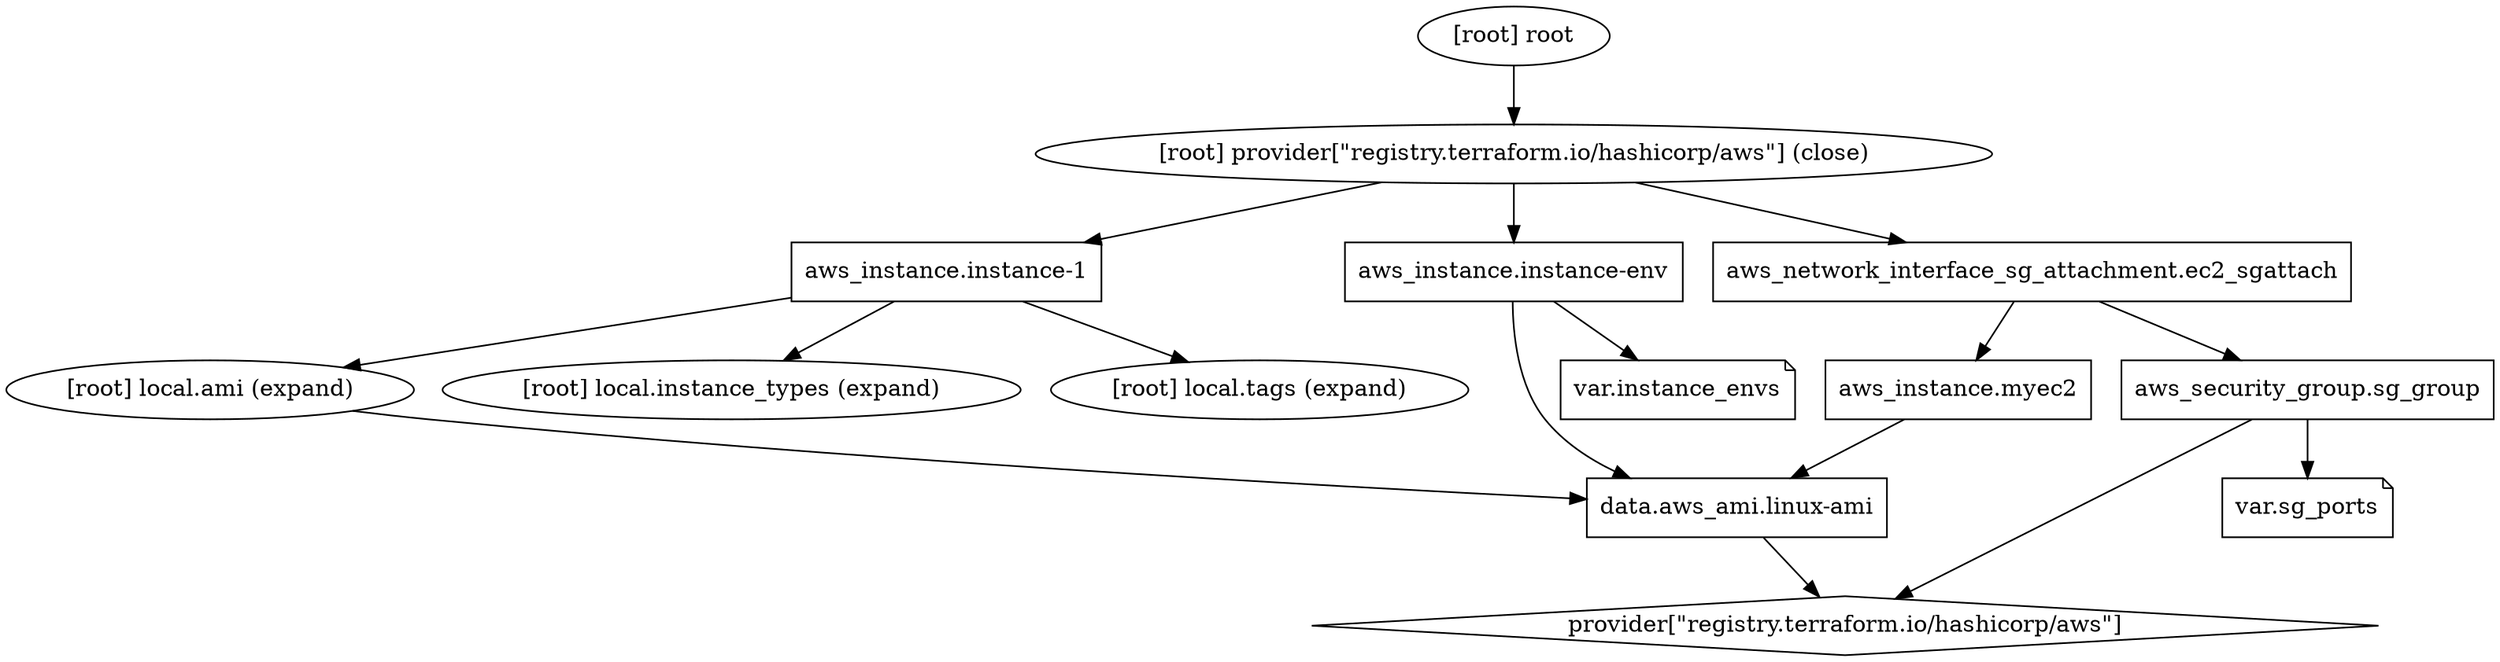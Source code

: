 digraph {
	compound = "true"
	newrank = "true"
	subgraph "root" {
		"[root] aws_instance.instance-1 (expand)" [label = "aws_instance.instance-1", shape = "box"]
		"[root] aws_instance.instance-env (expand)" [label = "aws_instance.instance-env", shape = "box"]
		"[root] aws_instance.myec2 (expand)" [label = "aws_instance.myec2", shape = "box"]
		"[root] aws_network_interface_sg_attachment.ec2_sgattach (expand)" [label = "aws_network_interface_sg_attachment.ec2_sgattach", shape = "box"]
		"[root] aws_security_group.sg_group (expand)" [label = "aws_security_group.sg_group", shape = "box"]
		"[root] data.aws_ami.linux-ami (expand)" [label = "data.aws_ami.linux-ami", shape = "box"]
		"[root] provider[\"registry.terraform.io/hashicorp/aws\"]" [label = "provider[\"registry.terraform.io/hashicorp/aws\"]", shape = "diamond"]
		"[root] var.instance_envs" [label = "var.instance_envs", shape = "note"]
		"[root] var.sg_ports" [label = "var.sg_ports", shape = "note"]
		"[root] aws_instance.instance-1 (expand)" -> "[root] local.ami (expand)"
		"[root] aws_instance.instance-1 (expand)" -> "[root] local.instance_types (expand)"
		"[root] aws_instance.instance-1 (expand)" -> "[root] local.tags (expand)"
		"[root] aws_instance.instance-env (expand)" -> "[root] data.aws_ami.linux-ami (expand)"
		"[root] aws_instance.instance-env (expand)" -> "[root] var.instance_envs"
		"[root] aws_instance.myec2 (expand)" -> "[root] data.aws_ami.linux-ami (expand)"
		"[root] aws_network_interface_sg_attachment.ec2_sgattach (expand)" -> "[root] aws_instance.myec2 (expand)"
		"[root] aws_network_interface_sg_attachment.ec2_sgattach (expand)" -> "[root] aws_security_group.sg_group (expand)"
		"[root] aws_security_group.sg_group (expand)" -> "[root] provider[\"registry.terraform.io/hashicorp/aws\"]"
		"[root] aws_security_group.sg_group (expand)" -> "[root] var.sg_ports"
		"[root] data.aws_ami.linux-ami (expand)" -> "[root] provider[\"registry.terraform.io/hashicorp/aws\"]"
		"[root] local.ami (expand)" -> "[root] data.aws_ami.linux-ami (expand)"
		"[root] provider[\"registry.terraform.io/hashicorp/aws\"] (close)" -> "[root] aws_instance.instance-1 (expand)"
		"[root] provider[\"registry.terraform.io/hashicorp/aws\"] (close)" -> "[root] aws_instance.instance-env (expand)"
		"[root] provider[\"registry.terraform.io/hashicorp/aws\"] (close)" -> "[root] aws_network_interface_sg_attachment.ec2_sgattach (expand)"
		"[root] root" -> "[root] provider[\"registry.terraform.io/hashicorp/aws\"] (close)"
	}
}

